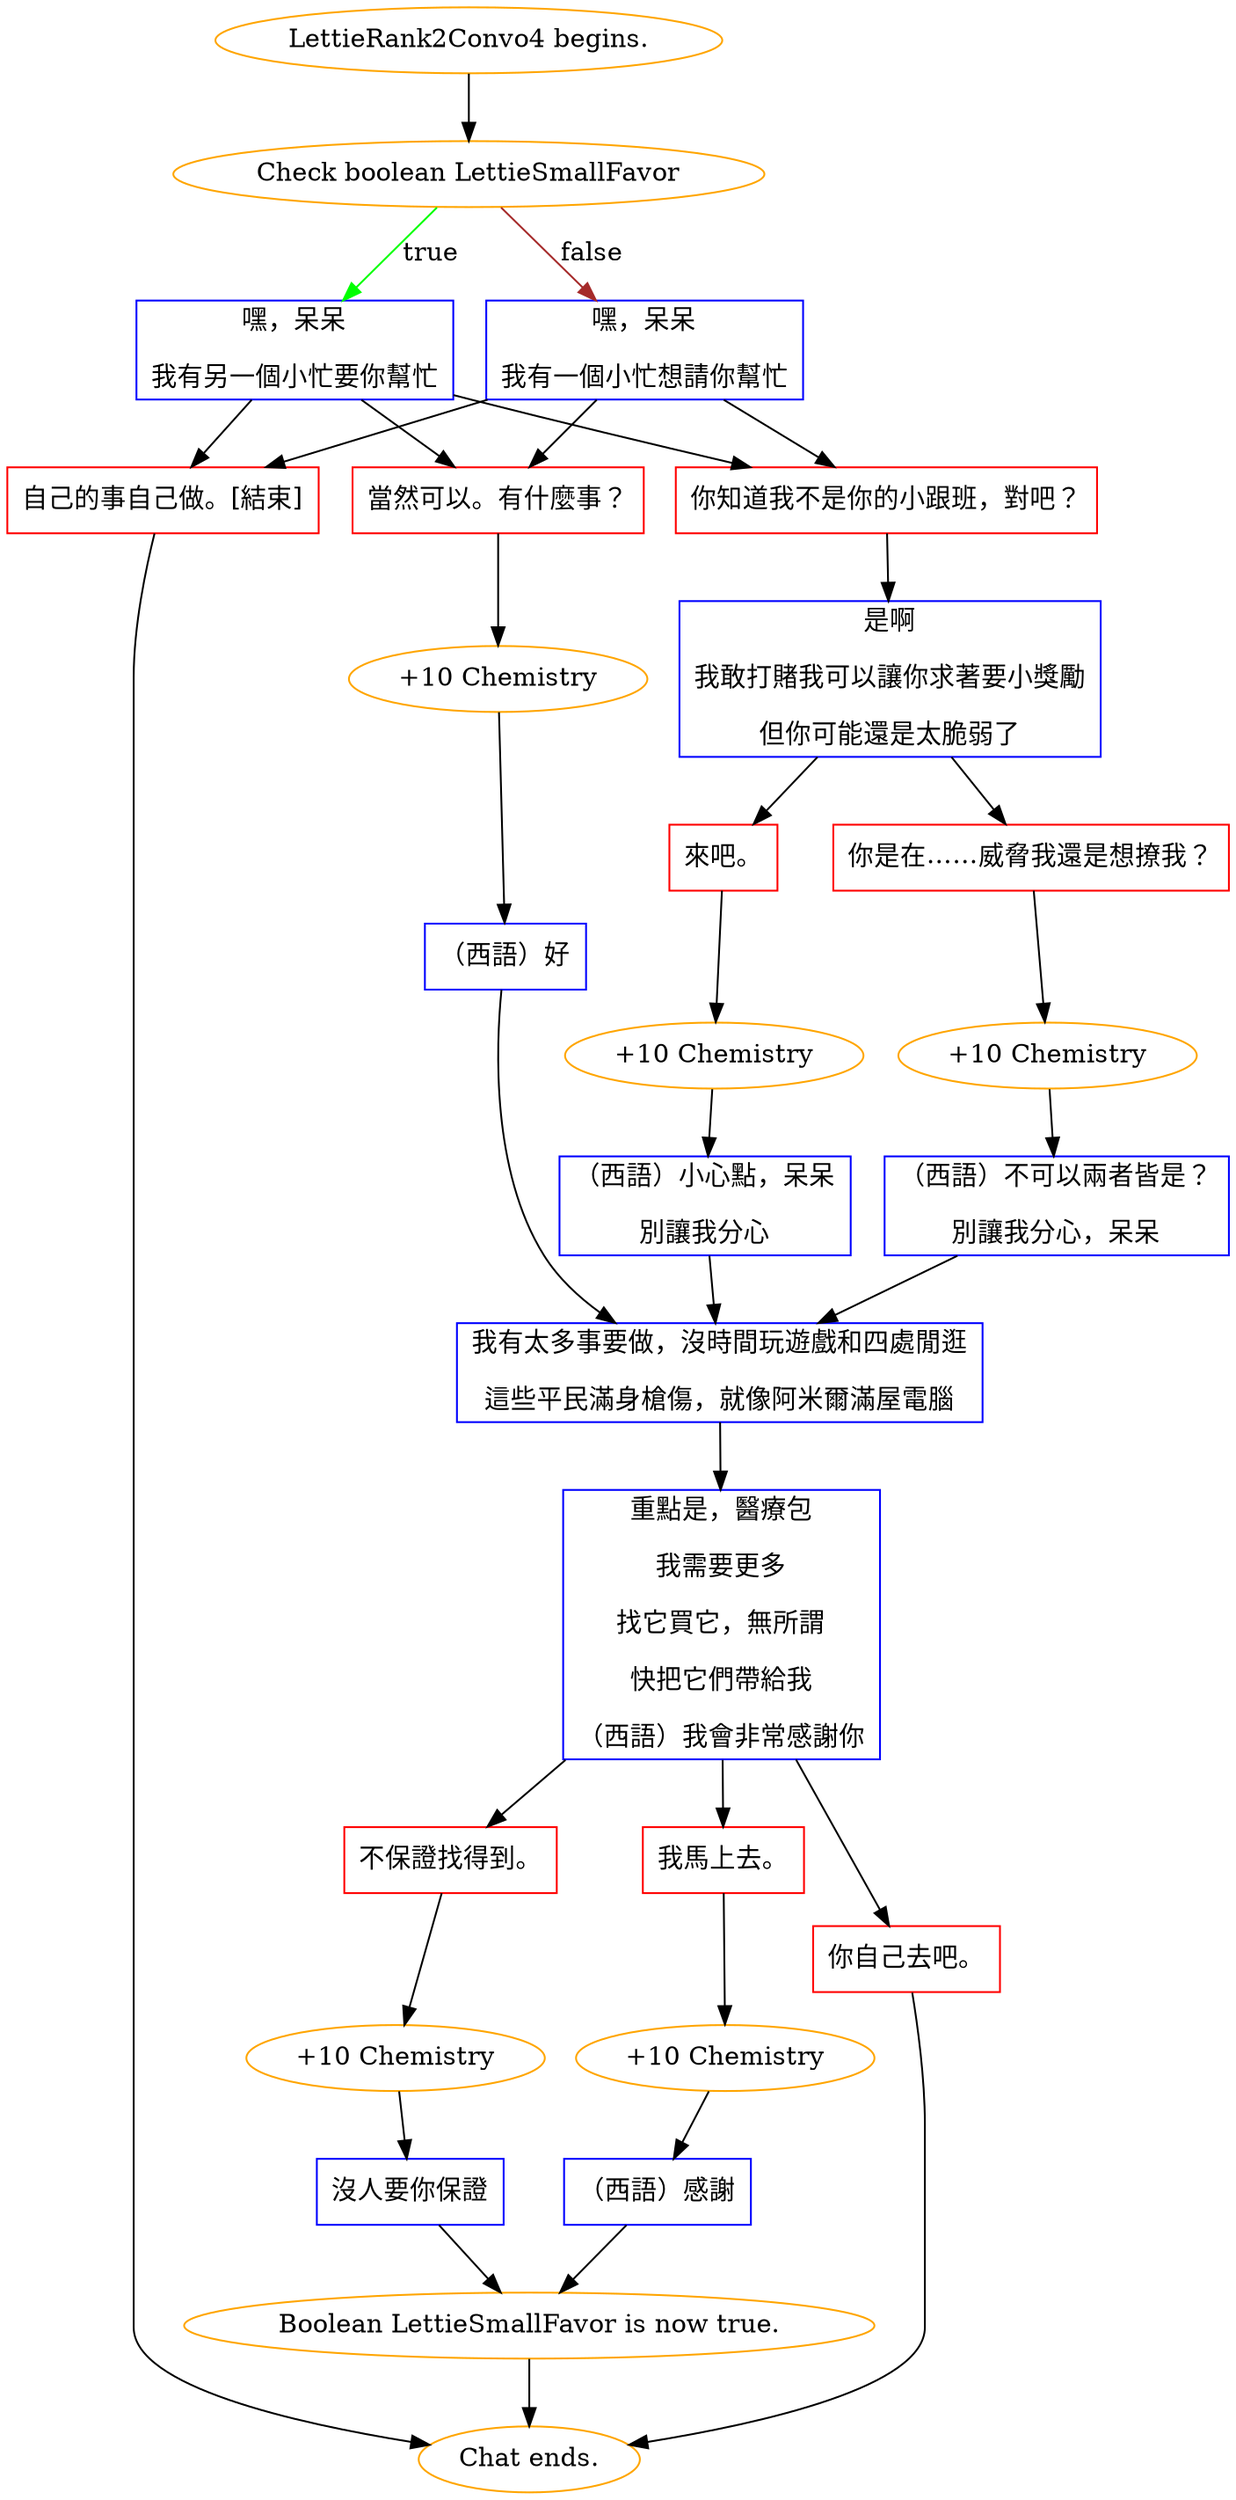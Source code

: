 digraph {
	"LettieRank2Convo4 begins." [color=orange];
		"LettieRank2Convo4 begins." -> j3863215240;
	j3863215240 [label="Check boolean LettieSmallFavor",color=orange];
		j3863215240 -> j3330394956 [label=true,color=green];
		j3863215240 -> j2082612648 [label=false,color=brown];
	j3330394956 [label="嘿，呆呆
我有另一個小忙要你幫忙",shape=box,color=blue];
		j3330394956 -> j3278766659;
		j3330394956 -> j3506614577;
		j3330394956 -> j3919614972;
	j2082612648 [label="嘿，呆呆
我有一個小忙想請你幫忙",shape=box,color=blue];
		j2082612648 -> j3919614972;
		j2082612648 -> j3506614577;
		j2082612648 -> j3278766659;
	j3278766659 [label="當然可以。有什麼事？",shape=box,color=red];
		j3278766659 -> j3122633020;
	j3506614577 [label="你知道我不是你的小跟班，對吧？",shape=box,color=red];
		j3506614577 -> j2913865908;
	j3919614972 [label="自己的事自己做。[結束]",shape=box,color=red];
		j3919614972 -> "Chat ends.";
	j3122633020 [label="+10 Chemistry",color=orange];
		j3122633020 -> j3119625779;
	j2913865908 [label="是啊
我敢打賭我可以讓你求著要小獎勵
但你可能還是太脆弱了",shape=box,color=blue];
		j2913865908 -> j1253805779;
		j2913865908 -> j1990904058;
	"Chat ends." [color=orange];
	j3119625779 [label="（西語）好",shape=box,color=blue];
		j3119625779 -> j444229993;
	j1253805779 [label="你是在……威脅我還是想撩我？",shape=box,color=red];
		j1253805779 -> j543062431;
	j1990904058 [label="來吧。",shape=box,color=red];
		j1990904058 -> j2800380814;
	j444229993 [label="我有太多事要做，沒時間玩遊戲和四處閒逛
這些平民滿身槍傷，就像阿米爾滿屋電腦",shape=box,color=blue];
		j444229993 -> j1121277244;
	j543062431 [label="+10 Chemistry",color=orange];
		j543062431 -> j1400569777;
	j2800380814 [label="+10 Chemistry",color=orange];
		j2800380814 -> j255078896;
	j1121277244 [label="重點是，醫療包
我需要更多
找它買它，無所謂
快把它們帶給我
（西語）我會非常感謝你",shape=box,color=blue];
		j1121277244 -> j3532551936;
		j1121277244 -> j3890446316;
		j1121277244 -> j1603005553;
	j1400569777 [label="（西語）不可以兩者皆是？
別讓我分心，呆呆",shape=box,color=blue];
		j1400569777 -> j444229993;
	j255078896 [label="（西語）小心點，呆呆
別讓我分心",shape=box,color=blue];
		j255078896 -> j444229993;
	j3532551936 [label="我馬上去。",shape=box,color=red];
		j3532551936 -> j599110022;
	j3890446316 [label="不保證找得到。",shape=box,color=red];
		j3890446316 -> j4082544207;
	j1603005553 [label="你自己去吧。",shape=box,color=red];
		j1603005553 -> "Chat ends.";
	j599110022 [label="+10 Chemistry",color=orange];
		j599110022 -> j2853491037;
	j4082544207 [label="+10 Chemistry",color=orange];
		j4082544207 -> j3500989748;
	j2853491037 [label="（西語）感謝",shape=box,color=blue];
		j2853491037 -> j2570747018;
	j3500989748 [label="沒人要你保證",shape=box,color=blue];
		j3500989748 -> j2570747018;
	j2570747018 [label="Boolean LettieSmallFavor is now true.",color=orange];
		j2570747018 -> "Chat ends.";
}
